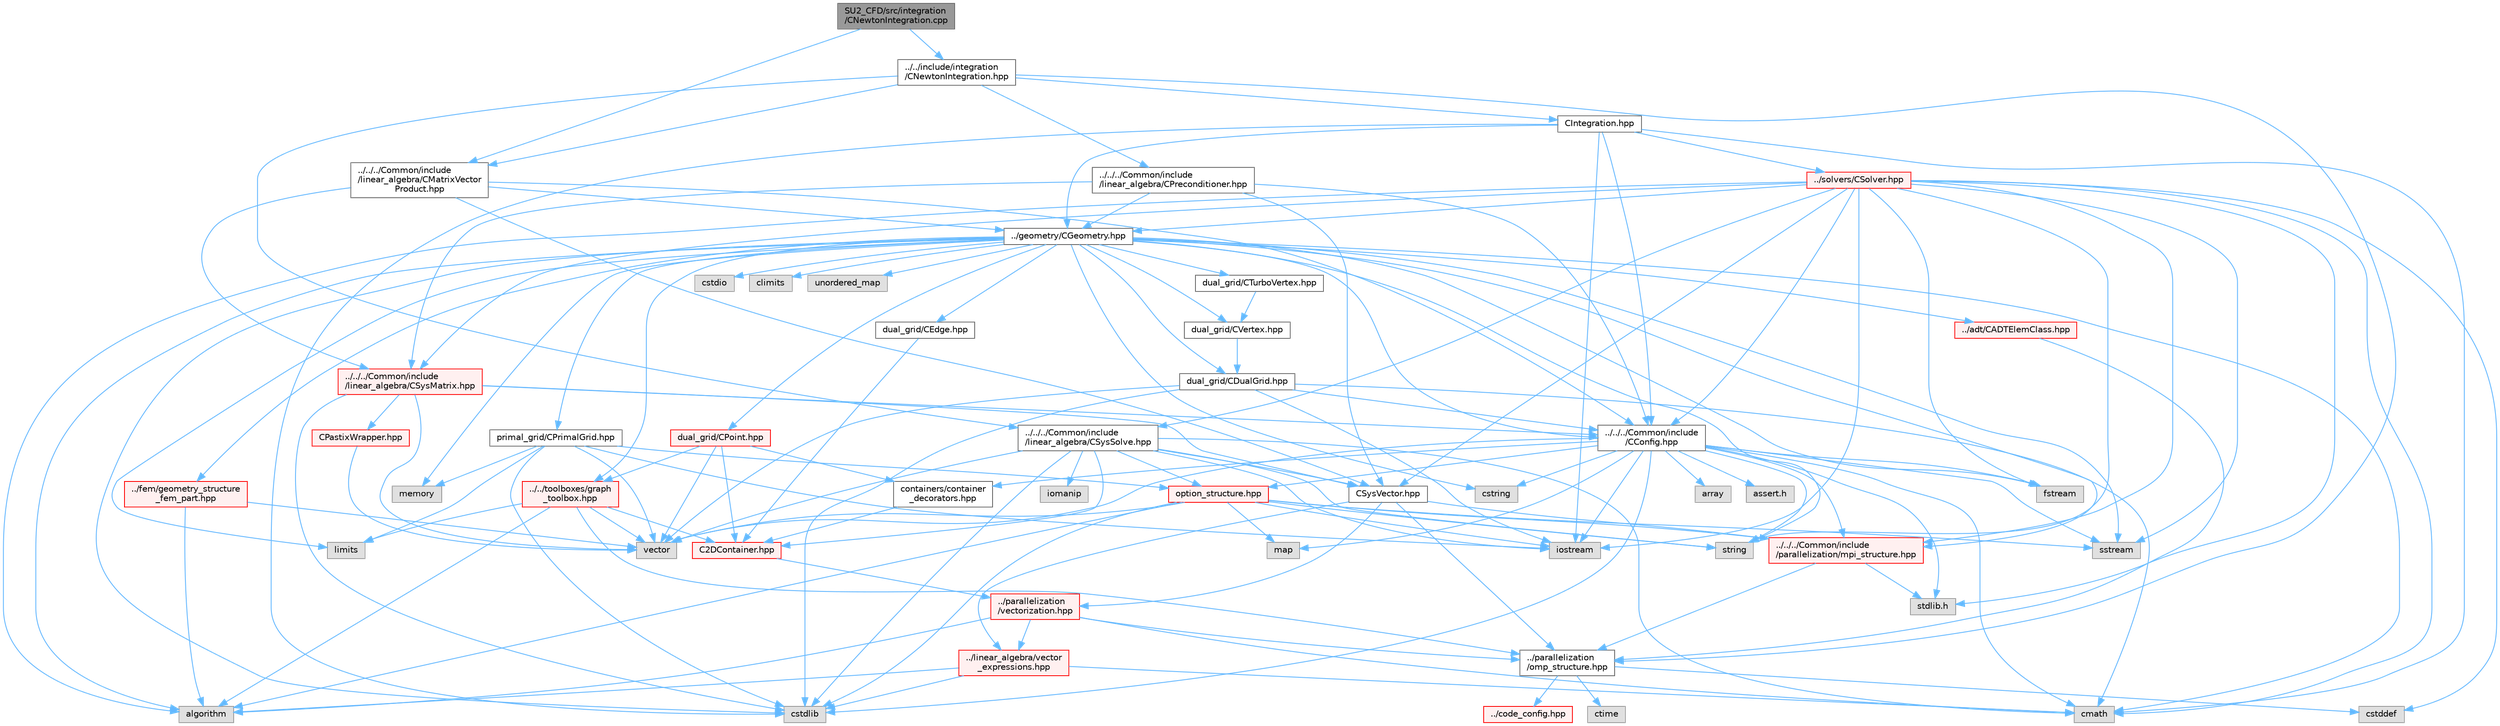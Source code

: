 digraph "SU2_CFD/src/integration/CNewtonIntegration.cpp"
{
 // LATEX_PDF_SIZE
  bgcolor="transparent";
  edge [fontname=Helvetica,fontsize=10,labelfontname=Helvetica,labelfontsize=10];
  node [fontname=Helvetica,fontsize=10,shape=box,height=0.2,width=0.4];
  Node1 [id="Node000001",label="SU2_CFD/src/integration\l/CNewtonIntegration.cpp",height=0.2,width=0.4,color="gray40", fillcolor="grey60", style="filled", fontcolor="black",tooltip="Newton-Krylov integration."];
  Node1 -> Node2 [id="edge1_Node000001_Node000002",color="steelblue1",style="solid",tooltip=" "];
  Node2 [id="Node000002",label="../../include/integration\l/CNewtonIntegration.hpp",height=0.2,width=0.4,color="grey40", fillcolor="white", style="filled",URL="$CNewtonIntegration_8hpp.html",tooltip="Newton-Krylov integration."];
  Node2 -> Node3 [id="edge2_Node000002_Node000003",color="steelblue1",style="solid",tooltip=" "];
  Node3 [id="Node000003",label="CIntegration.hpp",height=0.2,width=0.4,color="grey40", fillcolor="white", style="filled",URL="$CIntegration_8hpp.html",tooltip="Declaration of the main routines to orchestrate space and time integration."];
  Node3 -> Node4 [id="edge3_Node000003_Node000004",color="steelblue1",style="solid",tooltip=" "];
  Node4 [id="Node000004",label="cmath",height=0.2,width=0.4,color="grey60", fillcolor="#E0E0E0", style="filled",tooltip=" "];
  Node3 -> Node5 [id="edge4_Node000003_Node000005",color="steelblue1",style="solid",tooltip=" "];
  Node5 [id="Node000005",label="iostream",height=0.2,width=0.4,color="grey60", fillcolor="#E0E0E0", style="filled",tooltip=" "];
  Node3 -> Node6 [id="edge5_Node000003_Node000006",color="steelblue1",style="solid",tooltip=" "];
  Node6 [id="Node000006",label="cstdlib",height=0.2,width=0.4,color="grey60", fillcolor="#E0E0E0", style="filled",tooltip=" "];
  Node3 -> Node7 [id="edge6_Node000003_Node000007",color="steelblue1",style="solid",tooltip=" "];
  Node7 [id="Node000007",label="../solvers/CSolver.hpp",height=0.2,width=0.4,color="red", fillcolor="#FFF0F0", style="filled",URL="$CSolver_8hpp.html",tooltip="Headers of the CSolver class which is inherited by all of the other solvers."];
  Node7 -> Node8 [id="edge7_Node000007_Node000008",color="steelblue1",style="solid",tooltip=" "];
  Node8 [id="Node000008",label="../../../Common/include\l/parallelization/mpi_structure.hpp",height=0.2,width=0.4,color="red", fillcolor="#FFF0F0", style="filled",URL="$mpi__structure_8hpp.html",tooltip="Headers of the mpi interface for generalized datatypes. The subroutines and functions are in the mpi_..."];
  Node8 -> Node9 [id="edge8_Node000008_Node000009",color="steelblue1",style="solid",tooltip=" "];
  Node9 [id="Node000009",label="stdlib.h",height=0.2,width=0.4,color="grey60", fillcolor="#E0E0E0", style="filled",tooltip=" "];
  Node8 -> Node16 [id="edge9_Node000008_Node000016",color="steelblue1",style="solid",tooltip=" "];
  Node16 [id="Node000016",label="../parallelization\l/omp_structure.hpp",height=0.2,width=0.4,color="grey40", fillcolor="white", style="filled",URL="$omp__structure_8hpp.html",tooltip="OpenMP interface header, provides compatibility functions if the code is built without OpenMP support..."];
  Node16 -> Node17 [id="edge10_Node000016_Node000017",color="steelblue1",style="solid",tooltip=" "];
  Node17 [id="Node000017",label="cstddef",height=0.2,width=0.4,color="grey60", fillcolor="#E0E0E0", style="filled",tooltip=" "];
  Node16 -> Node13 [id="edge11_Node000016_Node000013",color="steelblue1",style="solid",tooltip=" "];
  Node13 [id="Node000013",label="../code_config.hpp",height=0.2,width=0.4,color="red", fillcolor="#FFF0F0", style="filled",URL="$code__config_8hpp.html",tooltip="Header file for collecting common macros, definitions and type configurations."];
  Node16 -> Node18 [id="edge12_Node000016_Node000018",color="steelblue1",style="solid",tooltip=" "];
  Node18 [id="Node000018",label="ctime",height=0.2,width=0.4,color="grey60", fillcolor="#E0E0E0", style="filled",tooltip=" "];
  Node7 -> Node4 [id="edge13_Node000007_Node000004",color="steelblue1",style="solid",tooltip=" "];
  Node7 -> Node17 [id="edge14_Node000007_Node000017",color="steelblue1",style="solid",tooltip=" "];
  Node7 -> Node20 [id="edge15_Node000007_Node000020",color="steelblue1",style="solid",tooltip=" "];
  Node20 [id="Node000020",label="string",height=0.2,width=0.4,color="grey60", fillcolor="#E0E0E0", style="filled",tooltip=" "];
  Node7 -> Node21 [id="edge16_Node000007_Node000021",color="steelblue1",style="solid",tooltip=" "];
  Node21 [id="Node000021",label="fstream",height=0.2,width=0.4,color="grey60", fillcolor="#E0E0E0", style="filled",tooltip=" "];
  Node7 -> Node22 [id="edge17_Node000007_Node000022",color="steelblue1",style="solid",tooltip=" "];
  Node22 [id="Node000022",label="sstream",height=0.2,width=0.4,color="grey60", fillcolor="#E0E0E0", style="filled",tooltip=" "];
  Node7 -> Node23 [id="edge18_Node000007_Node000023",color="steelblue1",style="solid",tooltip=" "];
  Node23 [id="Node000023",label="algorithm",height=0.2,width=0.4,color="grey60", fillcolor="#E0E0E0", style="filled",tooltip=" "];
  Node7 -> Node5 [id="edge19_Node000007_Node000005",color="steelblue1",style="solid",tooltip=" "];
  Node7 -> Node9 [id="edge20_Node000007_Node000009",color="steelblue1",style="solid",tooltip=" "];
  Node7 -> Node57 [id="edge21_Node000007_Node000057",color="steelblue1",style="solid",tooltip=" "];
  Node57 [id="Node000057",label="../geometry/CGeometry.hpp",height=0.2,width=0.4,color="grey40", fillcolor="white", style="filled",URL="$CGeometry_8hpp.html",tooltip="Headers of the main subroutines for creating the geometrical structure. The subroutines and functions..."];
  Node57 -> Node52 [id="edge22_Node000057_Node000052",color="steelblue1",style="solid",tooltip=" "];
  Node52 [id="Node000052",label="limits",height=0.2,width=0.4,color="grey60", fillcolor="#E0E0E0", style="filled",tooltip=" "];
  Node57 -> Node8 [id="edge23_Node000057_Node000008",color="steelblue1",style="solid",tooltip=" "];
  Node57 -> Node20 [id="edge24_Node000057_Node000020",color="steelblue1",style="solid",tooltip=" "];
  Node57 -> Node21 [id="edge25_Node000057_Node000021",color="steelblue1",style="solid",tooltip=" "];
  Node57 -> Node22 [id="edge26_Node000057_Node000022",color="steelblue1",style="solid",tooltip=" "];
  Node57 -> Node4 [id="edge27_Node000057_Node000004",color="steelblue1",style="solid",tooltip=" "];
  Node57 -> Node23 [id="edge28_Node000057_Node000023",color="steelblue1",style="solid",tooltip=" "];
  Node57 -> Node29 [id="edge29_Node000057_Node000029",color="steelblue1",style="solid",tooltip=" "];
  Node29 [id="Node000029",label="cstring",height=0.2,width=0.4,color="grey60", fillcolor="#E0E0E0", style="filled",tooltip=" "];
  Node57 -> Node12 [id="edge30_Node000057_Node000012",color="steelblue1",style="solid",tooltip=" "];
  Node12 [id="Node000012",label="cstdio",height=0.2,width=0.4,color="grey60", fillcolor="#E0E0E0", style="filled",tooltip=" "];
  Node57 -> Node6 [id="edge31_Node000057_Node000006",color="steelblue1",style="solid",tooltip=" "];
  Node57 -> Node58 [id="edge32_Node000057_Node000058",color="steelblue1",style="solid",tooltip=" "];
  Node58 [id="Node000058",label="climits",height=0.2,width=0.4,color="grey60", fillcolor="#E0E0E0", style="filled",tooltip=" "];
  Node57 -> Node27 [id="edge33_Node000057_Node000027",color="steelblue1",style="solid",tooltip=" "];
  Node27 [id="Node000027",label="memory",height=0.2,width=0.4,color="grey60", fillcolor="#E0E0E0", style="filled",tooltip=" "];
  Node57 -> Node59 [id="edge34_Node000057_Node000059",color="steelblue1",style="solid",tooltip=" "];
  Node59 [id="Node000059",label="unordered_map",height=0.2,width=0.4,color="grey60", fillcolor="#E0E0E0", style="filled",tooltip=" "];
  Node57 -> Node60 [id="edge35_Node000057_Node000060",color="steelblue1",style="solid",tooltip=" "];
  Node60 [id="Node000060",label="primal_grid/CPrimalGrid.hpp",height=0.2,width=0.4,color="grey40", fillcolor="white", style="filled",URL="$CPrimalGrid_8hpp.html",tooltip="Headers of the main subroutines for storing the primal grid structure. The subroutines and functions ..."];
  Node60 -> Node5 [id="edge36_Node000060_Node000005",color="steelblue1",style="solid",tooltip=" "];
  Node60 -> Node30 [id="edge37_Node000060_Node000030",color="steelblue1",style="solid",tooltip=" "];
  Node30 [id="Node000030",label="vector",height=0.2,width=0.4,color="grey60", fillcolor="#E0E0E0", style="filled",tooltip=" "];
  Node60 -> Node52 [id="edge38_Node000060_Node000052",color="steelblue1",style="solid",tooltip=" "];
  Node60 -> Node6 [id="edge39_Node000060_Node000006",color="steelblue1",style="solid",tooltip=" "];
  Node60 -> Node27 [id="edge40_Node000060_Node000027",color="steelblue1",style="solid",tooltip=" "];
  Node60 -> Node34 [id="edge41_Node000060_Node000034",color="steelblue1",style="solid",tooltip=" "];
  Node34 [id="Node000034",label="option_structure.hpp",height=0.2,width=0.4,color="red", fillcolor="#FFF0F0", style="filled",URL="$option__structure_8hpp.html",tooltip="Defines classes for referencing options for easy input in CConfig."];
  Node34 -> Node8 [id="edge42_Node000034_Node000008",color="steelblue1",style="solid",tooltip=" "];
  Node34 -> Node5 [id="edge43_Node000034_Node000005",color="steelblue1",style="solid",tooltip=" "];
  Node34 -> Node22 [id="edge44_Node000034_Node000022",color="steelblue1",style="solid",tooltip=" "];
  Node34 -> Node20 [id="edge45_Node000034_Node000020",color="steelblue1",style="solid",tooltip=" "];
  Node34 -> Node30 [id="edge46_Node000034_Node000030",color="steelblue1",style="solid",tooltip=" "];
  Node34 -> Node32 [id="edge47_Node000034_Node000032",color="steelblue1",style="solid",tooltip=" "];
  Node32 [id="Node000032",label="map",height=0.2,width=0.4,color="grey60", fillcolor="#E0E0E0", style="filled",tooltip=" "];
  Node34 -> Node6 [id="edge48_Node000034_Node000006",color="steelblue1",style="solid",tooltip=" "];
  Node34 -> Node23 [id="edge49_Node000034_Node000023",color="steelblue1",style="solid",tooltip=" "];
  Node57 -> Node61 [id="edge50_Node000057_Node000061",color="steelblue1",style="solid",tooltip=" "];
  Node61 [id="Node000061",label="dual_grid/CDualGrid.hpp",height=0.2,width=0.4,color="grey40", fillcolor="white", style="filled",URL="$CDualGrid_8hpp.html",tooltip="Headers of the main subroutines for doing the complete dual grid structure. The subroutines and funct..."];
  Node61 -> Node4 [id="edge51_Node000061_Node000004",color="steelblue1",style="solid",tooltip=" "];
  Node61 -> Node5 [id="edge52_Node000061_Node000005",color="steelblue1",style="solid",tooltip=" "];
  Node61 -> Node6 [id="edge53_Node000061_Node000006",color="steelblue1",style="solid",tooltip=" "];
  Node61 -> Node30 [id="edge54_Node000061_Node000030",color="steelblue1",style="solid",tooltip=" "];
  Node61 -> Node28 [id="edge55_Node000061_Node000028",color="steelblue1",style="solid",tooltip=" "];
  Node28 [id="Node000028",label="../../../Common/include\l/CConfig.hpp",height=0.2,width=0.4,color="grey40", fillcolor="white", style="filled",URL="$CConfig_8hpp.html",tooltip="All the information about the definition of the physical problem. The subroutines and functions are i..."];
  Node28 -> Node8 [id="edge56_Node000028_Node000008",color="steelblue1",style="solid",tooltip=" "];
  Node28 -> Node5 [id="edge57_Node000028_Node000005",color="steelblue1",style="solid",tooltip=" "];
  Node28 -> Node6 [id="edge58_Node000028_Node000006",color="steelblue1",style="solid",tooltip=" "];
  Node28 -> Node21 [id="edge59_Node000028_Node000021",color="steelblue1",style="solid",tooltip=" "];
  Node28 -> Node22 [id="edge60_Node000028_Node000022",color="steelblue1",style="solid",tooltip=" "];
  Node28 -> Node20 [id="edge61_Node000028_Node000020",color="steelblue1",style="solid",tooltip=" "];
  Node28 -> Node29 [id="edge62_Node000028_Node000029",color="steelblue1",style="solid",tooltip=" "];
  Node28 -> Node30 [id="edge63_Node000028_Node000030",color="steelblue1",style="solid",tooltip=" "];
  Node28 -> Node31 [id="edge64_Node000028_Node000031",color="steelblue1",style="solid",tooltip=" "];
  Node31 [id="Node000031",label="array",height=0.2,width=0.4,color="grey60", fillcolor="#E0E0E0", style="filled",tooltip=" "];
  Node28 -> Node9 [id="edge65_Node000028_Node000009",color="steelblue1",style="solid",tooltip=" "];
  Node28 -> Node4 [id="edge66_Node000028_Node000004",color="steelblue1",style="solid",tooltip=" "];
  Node28 -> Node32 [id="edge67_Node000028_Node000032",color="steelblue1",style="solid",tooltip=" "];
  Node28 -> Node33 [id="edge68_Node000028_Node000033",color="steelblue1",style="solid",tooltip=" "];
  Node33 [id="Node000033",label="assert.h",height=0.2,width=0.4,color="grey60", fillcolor="#E0E0E0", style="filled",tooltip=" "];
  Node28 -> Node34 [id="edge69_Node000028_Node000034",color="steelblue1",style="solid",tooltip=" "];
  Node28 -> Node36 [id="edge70_Node000028_Node000036",color="steelblue1",style="solid",tooltip=" "];
  Node36 [id="Node000036",label="containers/container\l_decorators.hpp",height=0.2,width=0.4,color="grey40", fillcolor="white", style="filled",URL="$container__decorators_8hpp.html",tooltip="Collection of small classes that decorate C2DContainer to augment its functionality,..."];
  Node36 -> Node37 [id="edge71_Node000036_Node000037",color="steelblue1",style="solid",tooltip=" "];
  Node37 [id="Node000037",label="C2DContainer.hpp",height=0.2,width=0.4,color="red", fillcolor="#FFF0F0", style="filled",URL="$C2DContainer_8hpp.html",tooltip="A templated vector/matrix object."];
  Node37 -> Node39 [id="edge72_Node000037_Node000039",color="steelblue1",style="solid",tooltip=" "];
  Node39 [id="Node000039",label="../parallelization\l/vectorization.hpp",height=0.2,width=0.4,color="red", fillcolor="#FFF0F0", style="filled",URL="$vectorization_8hpp.html",tooltip="Implementation of a portable SIMD type."];
  Node39 -> Node40 [id="edge73_Node000039_Node000040",color="steelblue1",style="solid",tooltip=" "];
  Node40 [id="Node000040",label="../linear_algebra/vector\l_expressions.hpp",height=0.2,width=0.4,color="red", fillcolor="#FFF0F0", style="filled",URL="$vector__expressions_8hpp.html",tooltip="Expression templates for vector types with coefficient-wise operations."];
  Node40 -> Node23 [id="edge74_Node000040_Node000023",color="steelblue1",style="solid",tooltip=" "];
  Node40 -> Node6 [id="edge75_Node000040_Node000006",color="steelblue1",style="solid",tooltip=" "];
  Node40 -> Node4 [id="edge76_Node000040_Node000004",color="steelblue1",style="solid",tooltip=" "];
  Node39 -> Node16 [id="edge77_Node000039_Node000016",color="steelblue1",style="solid",tooltip=" "];
  Node39 -> Node23 [id="edge78_Node000039_Node000023",color="steelblue1",style="solid",tooltip=" "];
  Node39 -> Node4 [id="edge79_Node000039_Node000004",color="steelblue1",style="solid",tooltip=" "];
  Node57 -> Node62 [id="edge80_Node000057_Node000062",color="steelblue1",style="solid",tooltip=" "];
  Node62 [id="Node000062",label="dual_grid/CPoint.hpp",height=0.2,width=0.4,color="red", fillcolor="#FFF0F0", style="filled",URL="$CPoint_8hpp.html",tooltip="Declaration of the point class that stores geometric and adjacency information for dual control volum..."];
  Node62 -> Node37 [id="edge81_Node000062_Node000037",color="steelblue1",style="solid",tooltip=" "];
  Node62 -> Node36 [id="edge82_Node000062_Node000036",color="steelblue1",style="solid",tooltip=" "];
  Node62 -> Node63 [id="edge83_Node000062_Node000063",color="steelblue1",style="solid",tooltip=" "];
  Node63 [id="Node000063",label="../../toolboxes/graph\l_toolbox.hpp",height=0.2,width=0.4,color="red", fillcolor="#FFF0F0", style="filled",URL="$graph__toolbox_8hpp.html",tooltip="Functions and classes to build/represent sparse graphs or sparse patterns."];
  Node63 -> Node37 [id="edge84_Node000063_Node000037",color="steelblue1",style="solid",tooltip=" "];
  Node63 -> Node16 [id="edge85_Node000063_Node000016",color="steelblue1",style="solid",tooltip=" "];
  Node63 -> Node30 [id="edge86_Node000063_Node000030",color="steelblue1",style="solid",tooltip=" "];
  Node63 -> Node52 [id="edge87_Node000063_Node000052",color="steelblue1",style="solid",tooltip=" "];
  Node63 -> Node23 [id="edge88_Node000063_Node000023",color="steelblue1",style="solid",tooltip=" "];
  Node62 -> Node30 [id="edge89_Node000062_Node000030",color="steelblue1",style="solid",tooltip=" "];
  Node57 -> Node66 [id="edge90_Node000057_Node000066",color="steelblue1",style="solid",tooltip=" "];
  Node66 [id="Node000066",label="dual_grid/CEdge.hpp",height=0.2,width=0.4,color="grey40", fillcolor="white", style="filled",URL="$CEdge_8hpp.html",tooltip="Declaration of the edge class CEdge.cpp file."];
  Node66 -> Node37 [id="edge91_Node000066_Node000037",color="steelblue1",style="solid",tooltip=" "];
  Node57 -> Node67 [id="edge92_Node000057_Node000067",color="steelblue1",style="solid",tooltip=" "];
  Node67 [id="Node000067",label="dual_grid/CVertex.hpp",height=0.2,width=0.4,color="grey40", fillcolor="white", style="filled",URL="$CVertex_8hpp.html",tooltip="Headers of the main subroutines for doing the complete dual grid structure. The subroutines and funct..."];
  Node67 -> Node61 [id="edge93_Node000067_Node000061",color="steelblue1",style="solid",tooltip=" "];
  Node57 -> Node68 [id="edge94_Node000057_Node000068",color="steelblue1",style="solid",tooltip=" "];
  Node68 [id="Node000068",label="dual_grid/CTurboVertex.hpp",height=0.2,width=0.4,color="grey40", fillcolor="white", style="filled",URL="$CTurboVertex_8hpp.html",tooltip="Headers of the main subroutines for doing the complete dual grid structure. The subroutines and funct..."];
  Node68 -> Node67 [id="edge95_Node000068_Node000067",color="steelblue1",style="solid",tooltip=" "];
  Node57 -> Node28 [id="edge96_Node000057_Node000028",color="steelblue1",style="solid",tooltip=" "];
  Node57 -> Node69 [id="edge97_Node000057_Node000069",color="steelblue1",style="solid",tooltip=" "];
  Node69 [id="Node000069",label="../fem/geometry_structure\l_fem_part.hpp",height=0.2,width=0.4,color="red", fillcolor="#FFF0F0", style="filled",URL="$geometry__structure__fem__part_8hpp.html",tooltip="Helper classes for the Fluid FEM solver."];
  Node69 -> Node30 [id="edge98_Node000069_Node000030",color="steelblue1",style="solid",tooltip=" "];
  Node69 -> Node23 [id="edge99_Node000069_Node000023",color="steelblue1",style="solid",tooltip=" "];
  Node57 -> Node63 [id="edge100_Node000057_Node000063",color="steelblue1",style="solid",tooltip=" "];
  Node57 -> Node70 [id="edge101_Node000057_Node000070",color="steelblue1",style="solid",tooltip=" "];
  Node70 [id="Node000070",label="../adt/CADTElemClass.hpp",height=0.2,width=0.4,color="red", fillcolor="#FFF0F0", style="filled",URL="$CADTElemClass_8hpp.html",tooltip="Class for storing an ADT of (linear) elements in an arbitrary number of dimensions."];
  Node70 -> Node16 [id="edge102_Node000070_Node000016",color="steelblue1",style="solid",tooltip=" "];
  Node7 -> Node28 [id="edge103_Node000007_Node000028",color="steelblue1",style="solid",tooltip=" "];
  Node7 -> Node76 [id="edge104_Node000007_Node000076",color="steelblue1",style="solid",tooltip=" "];
  Node76 [id="Node000076",label="../../../Common/include\l/linear_algebra/CSysMatrix.hpp",height=0.2,width=0.4,color="red", fillcolor="#FFF0F0", style="filled",URL="$CSysMatrix_8hpp.html",tooltip="Declaration of the block-sparse matrix class. The implemtation is in CSysMatrix.cpp."];
  Node76 -> Node28 [id="edge105_Node000076_Node000028",color="steelblue1",style="solid",tooltip=" "];
  Node76 -> Node77 [id="edge106_Node000076_Node000077",color="steelblue1",style="solid",tooltip=" "];
  Node77 [id="Node000077",label="CSysVector.hpp",height=0.2,width=0.4,color="grey40", fillcolor="white", style="filled",URL="$CSysVector_8hpp.html",tooltip="Declararion and inlines of the vector class used in the solution of large, distributed,..."];
  Node77 -> Node8 [id="edge107_Node000077_Node000008",color="steelblue1",style="solid",tooltip=" "];
  Node77 -> Node16 [id="edge108_Node000077_Node000016",color="steelblue1",style="solid",tooltip=" "];
  Node77 -> Node39 [id="edge109_Node000077_Node000039",color="steelblue1",style="solid",tooltip=" "];
  Node77 -> Node40 [id="edge110_Node000077_Node000040",color="steelblue1",style="solid",tooltip=" "];
  Node76 -> Node78 [id="edge111_Node000076_Node000078",color="steelblue1",style="solid",tooltip=" "];
  Node78 [id="Node000078",label="CPastixWrapper.hpp",height=0.2,width=0.4,color="red", fillcolor="#FFF0F0", style="filled",URL="$CPastixWrapper_8hpp.html",tooltip="An interface to the INRIA solver PaStiX (http://pastix.gforge.inria.fr/files/README-txt...."];
  Node78 -> Node30 [id="edge112_Node000078_Node000030",color="steelblue1",style="solid",tooltip=" "];
  Node76 -> Node6 [id="edge113_Node000076_Node000006",color="steelblue1",style="solid",tooltip=" "];
  Node76 -> Node30 [id="edge114_Node000076_Node000030",color="steelblue1",style="solid",tooltip=" "];
  Node7 -> Node77 [id="edge115_Node000007_Node000077",color="steelblue1",style="solid",tooltip=" "];
  Node7 -> Node80 [id="edge116_Node000007_Node000080",color="steelblue1",style="solid",tooltip=" "];
  Node80 [id="Node000080",label="../../../Common/include\l/linear_algebra/CSysSolve.hpp",height=0.2,width=0.4,color="grey40", fillcolor="white", style="filled",URL="$CSysSolve_8hpp.html",tooltip="Headers for the classes related to linear solvers (CG, FGMRES, etc) The subroutines and functions are..."];
  Node80 -> Node37 [id="edge117_Node000080_Node000037",color="steelblue1",style="solid",tooltip=" "];
  Node80 -> Node4 [id="edge118_Node000080_Node000004",color="steelblue1",style="solid",tooltip=" "];
  Node80 -> Node30 [id="edge119_Node000080_Node000030",color="steelblue1",style="solid",tooltip=" "];
  Node80 -> Node5 [id="edge120_Node000080_Node000005",color="steelblue1",style="solid",tooltip=" "];
  Node80 -> Node6 [id="edge121_Node000080_Node000006",color="steelblue1",style="solid",tooltip=" "];
  Node80 -> Node81 [id="edge122_Node000080_Node000081",color="steelblue1",style="solid",tooltip=" "];
  Node81 [id="Node000081",label="iomanip",height=0.2,width=0.4,color="grey60", fillcolor="#E0E0E0", style="filled",tooltip=" "];
  Node80 -> Node20 [id="edge123_Node000080_Node000020",color="steelblue1",style="solid",tooltip=" "];
  Node80 -> Node77 [id="edge124_Node000080_Node000077",color="steelblue1",style="solid",tooltip=" "];
  Node80 -> Node34 [id="edge125_Node000080_Node000034",color="steelblue1",style="solid",tooltip=" "];
  Node3 -> Node57 [id="edge126_Node000003_Node000057",color="steelblue1",style="solid",tooltip=" "];
  Node3 -> Node28 [id="edge127_Node000003_Node000028",color="steelblue1",style="solid",tooltip=" "];
  Node2 -> Node16 [id="edge128_Node000002_Node000016",color="steelblue1",style="solid",tooltip=" "];
  Node2 -> Node90 [id="edge129_Node000002_Node000090",color="steelblue1",style="solid",tooltip=" "];
  Node90 [id="Node000090",label="../../../Common/include\l/linear_algebra/CPreconditioner.hpp",height=0.2,width=0.4,color="grey40", fillcolor="white", style="filled",URL="$CPreconditioner_8hpp.html",tooltip="Classes related to linear preconditioner wrappers. The actual operations are currently implemented mo..."];
  Node90 -> Node28 [id="edge130_Node000090_Node000028",color="steelblue1",style="solid",tooltip=" "];
  Node90 -> Node57 [id="edge131_Node000090_Node000057",color="steelblue1",style="solid",tooltip=" "];
  Node90 -> Node77 [id="edge132_Node000090_Node000077",color="steelblue1",style="solid",tooltip=" "];
  Node90 -> Node76 [id="edge133_Node000090_Node000076",color="steelblue1",style="solid",tooltip=" "];
  Node2 -> Node91 [id="edge134_Node000002_Node000091",color="steelblue1",style="solid",tooltip=" "];
  Node91 [id="Node000091",label="../../../Common/include\l/linear_algebra/CMatrixVector\lProduct.hpp",height=0.2,width=0.4,color="grey40", fillcolor="white", style="filled",URL="$CMatrixVectorProduct_8hpp.html",tooltip="Headers for the classes related to sparse matrix-vector product wrappers. The actual operations are c..."];
  Node91 -> Node28 [id="edge135_Node000091_Node000028",color="steelblue1",style="solid",tooltip=" "];
  Node91 -> Node57 [id="edge136_Node000091_Node000057",color="steelblue1",style="solid",tooltip=" "];
  Node91 -> Node77 [id="edge137_Node000091_Node000077",color="steelblue1",style="solid",tooltip=" "];
  Node91 -> Node76 [id="edge138_Node000091_Node000076",color="steelblue1",style="solid",tooltip=" "];
  Node2 -> Node80 [id="edge139_Node000002_Node000080",color="steelblue1",style="solid",tooltip=" "];
  Node1 -> Node91 [id="edge140_Node000001_Node000091",color="steelblue1",style="solid",tooltip=" "];
}
